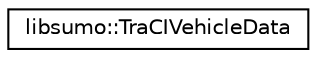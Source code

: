 digraph "Graphical Class Hierarchy"
{
  edge [fontname="Helvetica",fontsize="10",labelfontname="Helvetica",labelfontsize="10"];
  node [fontname="Helvetica",fontsize="10",shape=record];
  rankdir="LR";
  Node0 [label="libsumo::TraCIVehicleData",height=0.2,width=0.4,color="black", fillcolor="white", style="filled",URL="$df/d39/structlibsumo_1_1_tra_c_i_vehicle_data.html",tooltip="mirrors MSInductLoop::VehicleData "];
}
